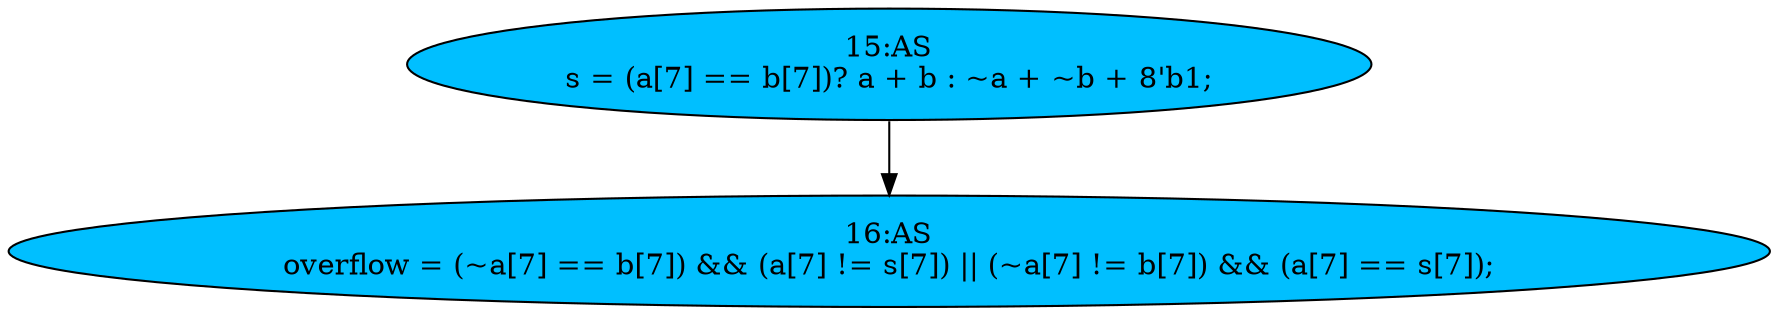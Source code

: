 strict digraph "compose( ,  )" {
	node [label="\N"];
	"16:AS"	[ast="<pyverilog.vparser.ast.Assign object at 0x7f0461926890>",
		def_var="['overflow']",
		fillcolor=deepskyblue,
		label="16:AS
overflow = (~a[7] == b[7]) && (a[7] != s[7]) || (~a[7] != b[7]) && (a[7] == s[7]);",
		statements="[]",
		style=filled,
		typ=Assign,
		use_var="['a', 'b', 'a', 's', 'a', 'b', 'a', 's']"];
	"15:AS"	[ast="<pyverilog.vparser.ast.Assign object at 0x7f0461923650>",
		def_var="['s']",
		fillcolor=deepskyblue,
		label="15:AS
s = (a[7] == b[7])? a + b : ~a + ~b + 8'b1;",
		statements="[]",
		style=filled,
		typ=Assign,
		use_var="['a', 'b', 'a', 'b', 'a', 'b']"];
	"15:AS" -> "16:AS";
}

